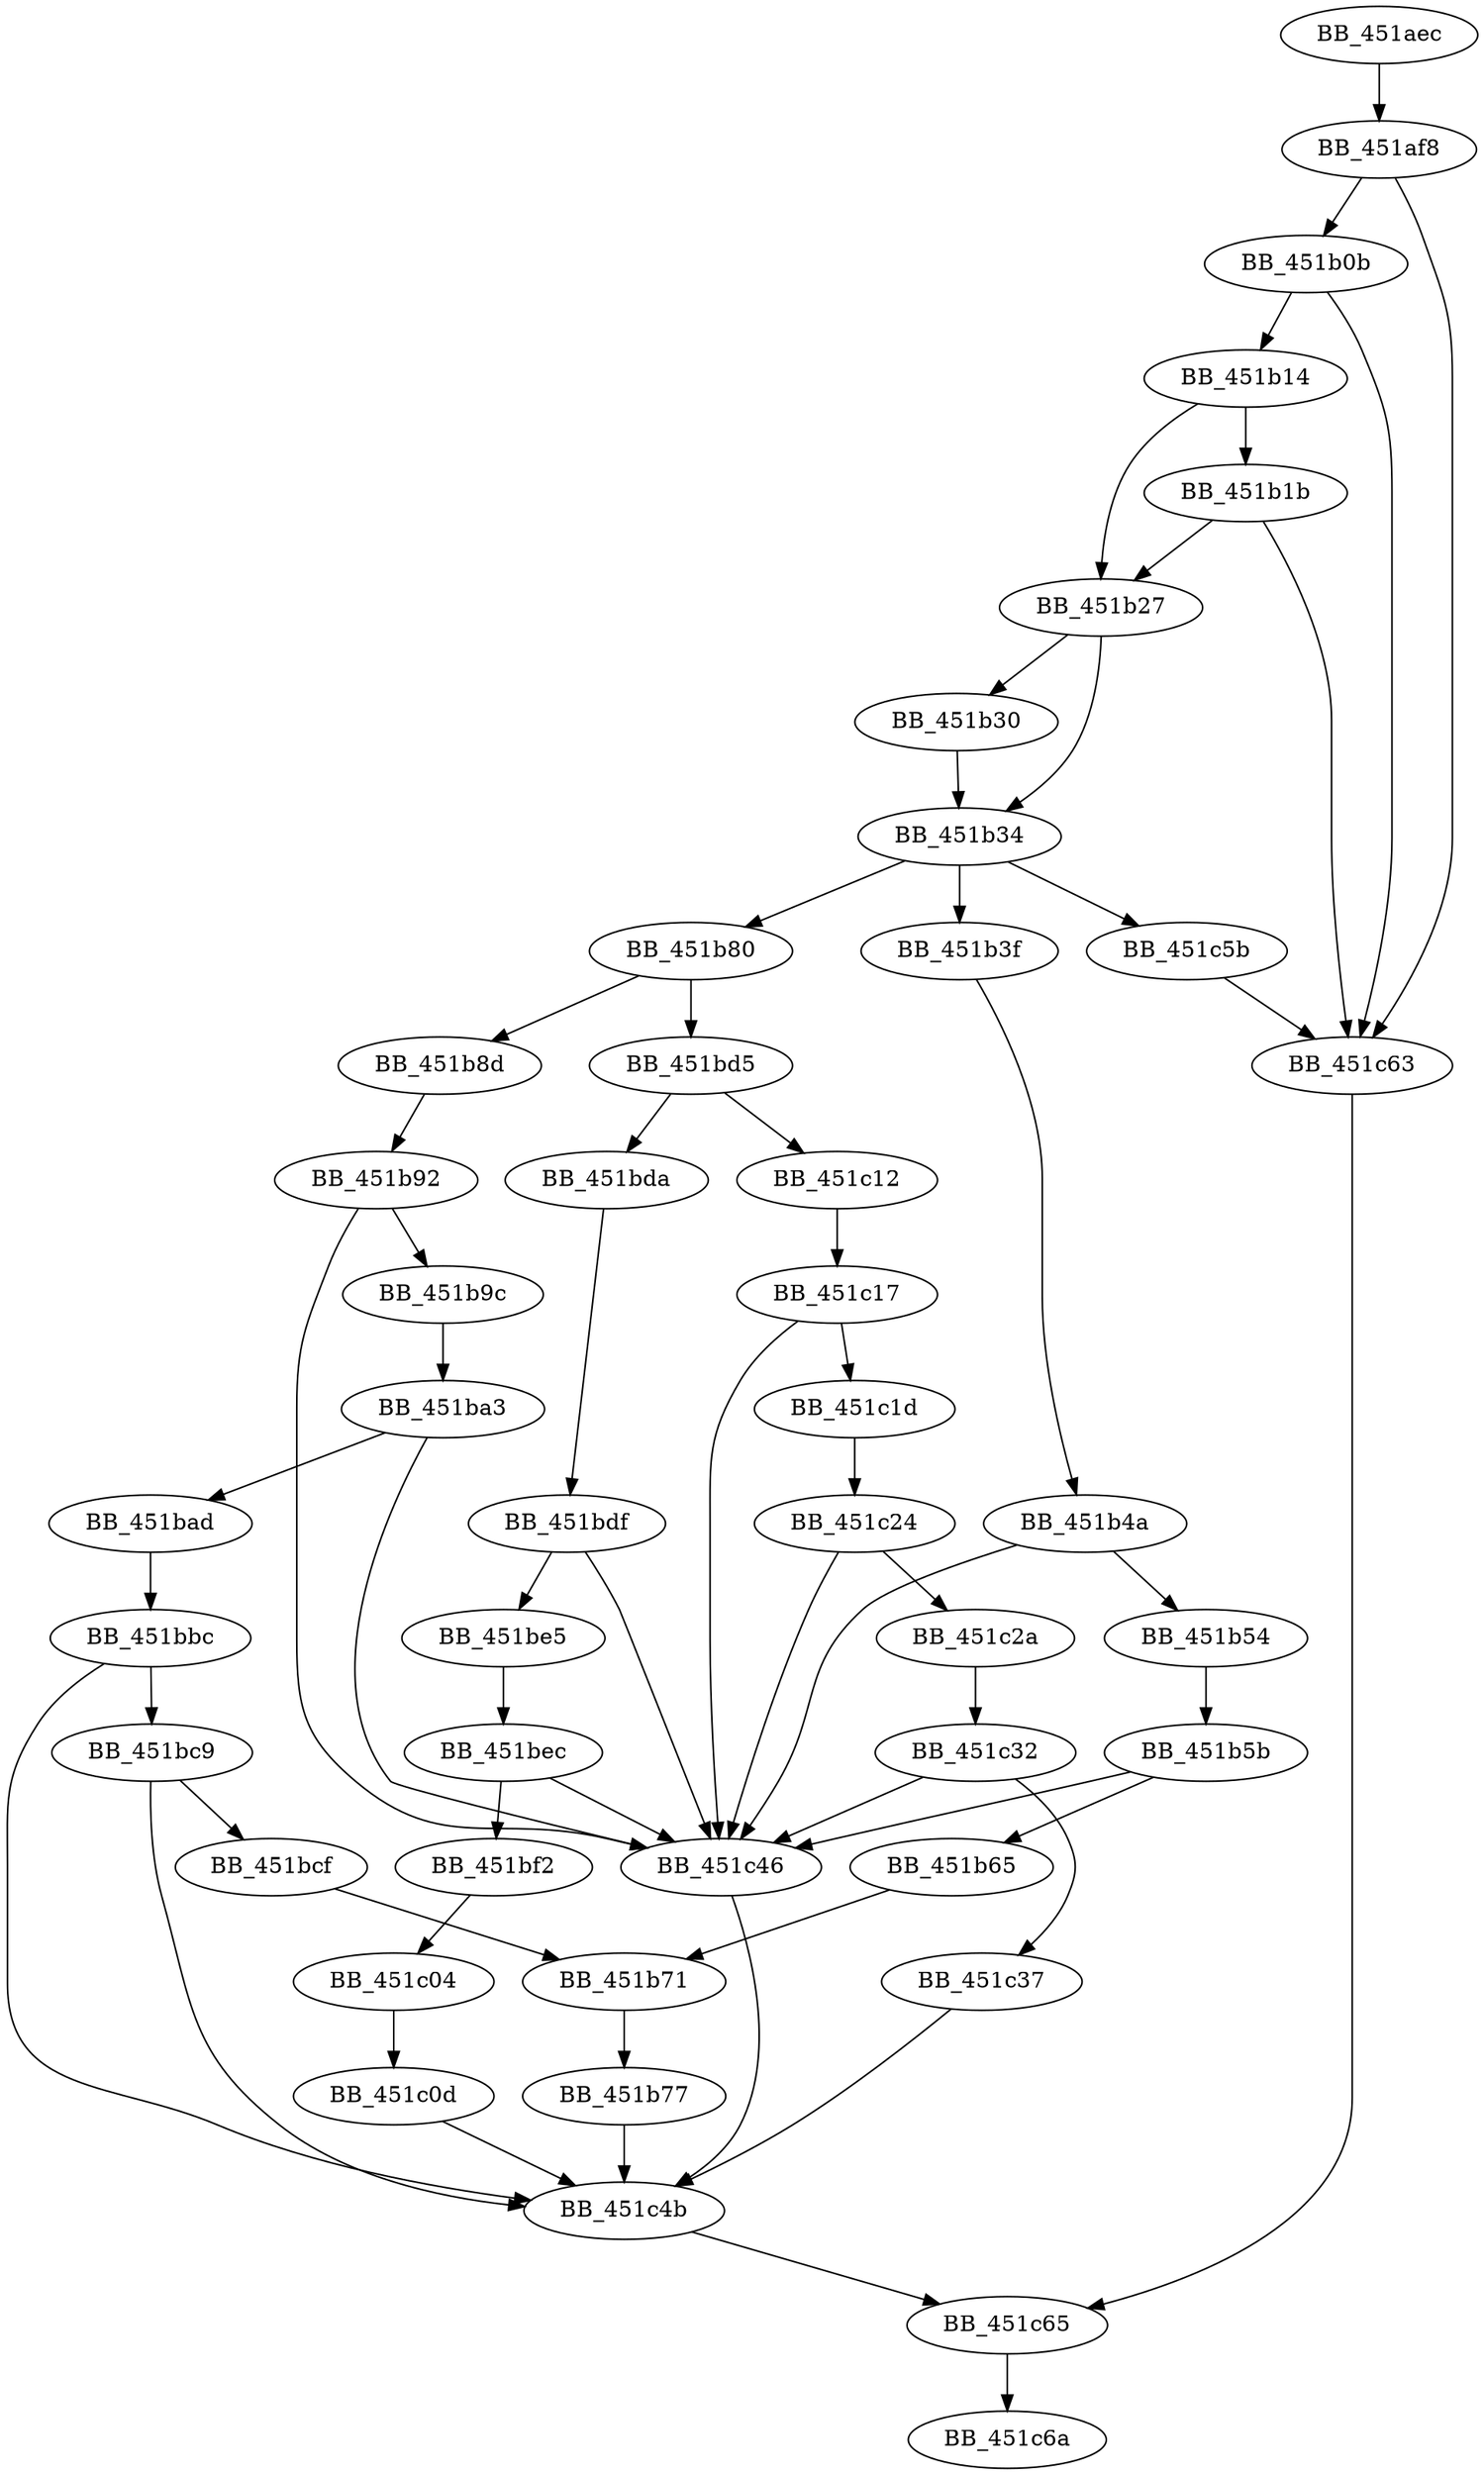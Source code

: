 DiGraph sub_451AEC{
BB_451aec->BB_451af8
BB_451af8->BB_451b0b
BB_451af8->BB_451c63
BB_451b0b->BB_451b14
BB_451b0b->BB_451c63
BB_451b14->BB_451b1b
BB_451b14->BB_451b27
BB_451b1b->BB_451b27
BB_451b1b->BB_451c63
BB_451b27->BB_451b30
BB_451b27->BB_451b34
BB_451b30->BB_451b34
BB_451b34->BB_451b3f
BB_451b34->BB_451b80
BB_451b34->BB_451c5b
BB_451b3f->BB_451b4a
BB_451b4a->BB_451b54
BB_451b4a->BB_451c46
BB_451b54->BB_451b5b
BB_451b5b->BB_451b65
BB_451b5b->BB_451c46
BB_451b65->BB_451b71
BB_451b71->BB_451b77
BB_451b77->BB_451c4b
BB_451b80->BB_451b8d
BB_451b80->BB_451bd5
BB_451b8d->BB_451b92
BB_451b92->BB_451b9c
BB_451b92->BB_451c46
BB_451b9c->BB_451ba3
BB_451ba3->BB_451bad
BB_451ba3->BB_451c46
BB_451bad->BB_451bbc
BB_451bbc->BB_451bc9
BB_451bbc->BB_451c4b
BB_451bc9->BB_451bcf
BB_451bc9->BB_451c4b
BB_451bcf->BB_451b71
BB_451bd5->BB_451bda
BB_451bd5->BB_451c12
BB_451bda->BB_451bdf
BB_451bdf->BB_451be5
BB_451bdf->BB_451c46
BB_451be5->BB_451bec
BB_451bec->BB_451bf2
BB_451bec->BB_451c46
BB_451bf2->BB_451c04
BB_451c04->BB_451c0d
BB_451c0d->BB_451c4b
BB_451c12->BB_451c17
BB_451c17->BB_451c1d
BB_451c17->BB_451c46
BB_451c1d->BB_451c24
BB_451c24->BB_451c2a
BB_451c24->BB_451c46
BB_451c2a->BB_451c32
BB_451c32->BB_451c37
BB_451c32->BB_451c46
BB_451c37->BB_451c4b
BB_451c46->BB_451c4b
BB_451c4b->BB_451c65
BB_451c5b->BB_451c63
BB_451c63->BB_451c65
BB_451c65->BB_451c6a
}
